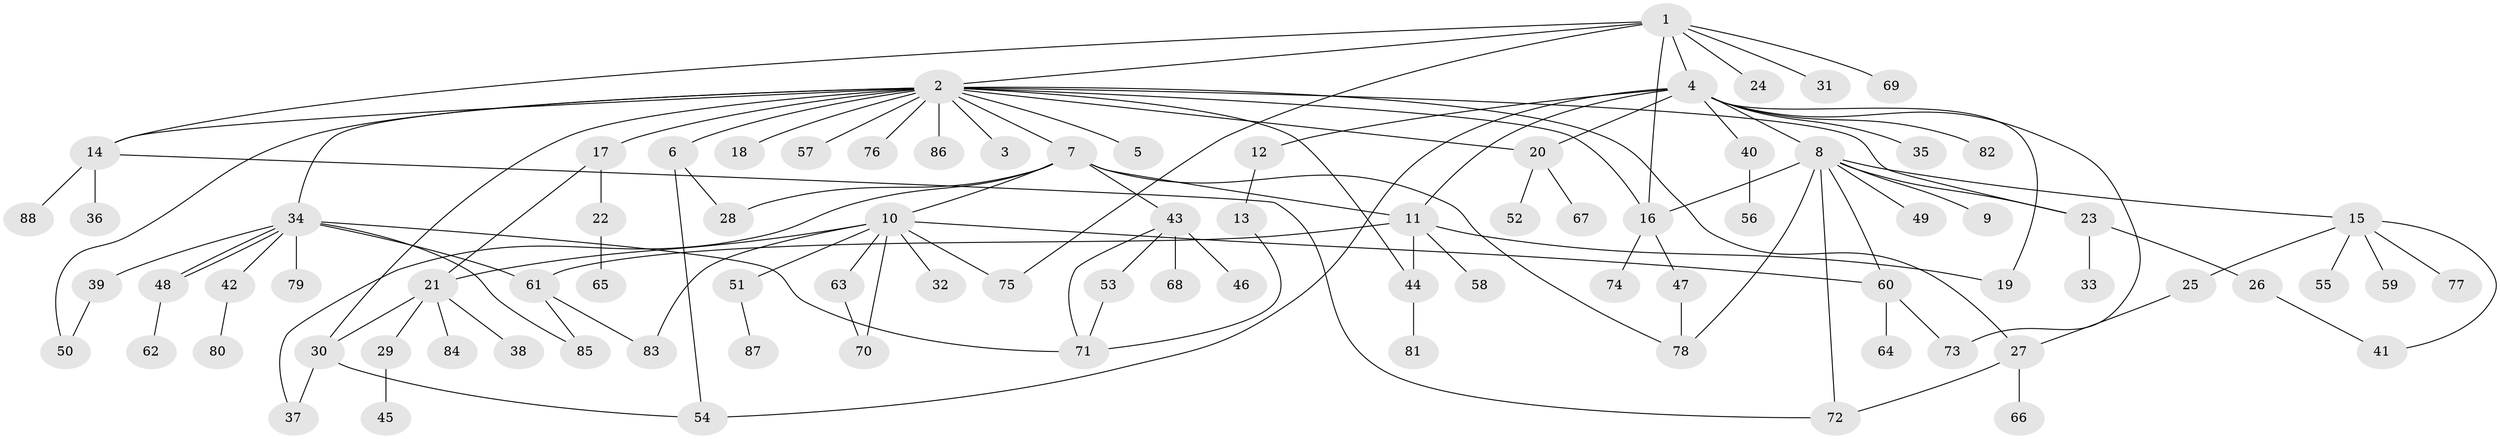 // Generated by graph-tools (version 1.1) at 2025/14/03/09/25 04:14:23]
// undirected, 88 vertices, 119 edges
graph export_dot {
graph [start="1"]
  node [color=gray90,style=filled];
  1;
  2;
  3;
  4;
  5;
  6;
  7;
  8;
  9;
  10;
  11;
  12;
  13;
  14;
  15;
  16;
  17;
  18;
  19;
  20;
  21;
  22;
  23;
  24;
  25;
  26;
  27;
  28;
  29;
  30;
  31;
  32;
  33;
  34;
  35;
  36;
  37;
  38;
  39;
  40;
  41;
  42;
  43;
  44;
  45;
  46;
  47;
  48;
  49;
  50;
  51;
  52;
  53;
  54;
  55;
  56;
  57;
  58;
  59;
  60;
  61;
  62;
  63;
  64;
  65;
  66;
  67;
  68;
  69;
  70;
  71;
  72;
  73;
  74;
  75;
  76;
  77;
  78;
  79;
  80;
  81;
  82;
  83;
  84;
  85;
  86;
  87;
  88;
  1 -- 2;
  1 -- 4;
  1 -- 14;
  1 -- 16;
  1 -- 24;
  1 -- 31;
  1 -- 69;
  1 -- 75;
  2 -- 3;
  2 -- 5;
  2 -- 6;
  2 -- 7;
  2 -- 14;
  2 -- 16;
  2 -- 17;
  2 -- 18;
  2 -- 20;
  2 -- 23;
  2 -- 27;
  2 -- 30;
  2 -- 34;
  2 -- 44;
  2 -- 50;
  2 -- 57;
  2 -- 76;
  2 -- 86;
  4 -- 8;
  4 -- 11;
  4 -- 12;
  4 -- 19;
  4 -- 20;
  4 -- 35;
  4 -- 40;
  4 -- 54;
  4 -- 73;
  4 -- 82;
  6 -- 28;
  6 -- 54;
  7 -- 10;
  7 -- 11;
  7 -- 28;
  7 -- 37;
  7 -- 43;
  7 -- 78;
  8 -- 9;
  8 -- 15;
  8 -- 16;
  8 -- 23;
  8 -- 49;
  8 -- 60;
  8 -- 72;
  8 -- 78;
  10 -- 21;
  10 -- 32;
  10 -- 51;
  10 -- 60;
  10 -- 63;
  10 -- 70;
  10 -- 75;
  10 -- 83;
  11 -- 19;
  11 -- 44;
  11 -- 58;
  11 -- 61;
  12 -- 13;
  13 -- 71;
  14 -- 36;
  14 -- 72;
  14 -- 88;
  15 -- 25;
  15 -- 41;
  15 -- 55;
  15 -- 59;
  15 -- 77;
  16 -- 47;
  16 -- 74;
  17 -- 21;
  17 -- 22;
  20 -- 52;
  20 -- 67;
  21 -- 29;
  21 -- 30;
  21 -- 38;
  21 -- 84;
  22 -- 65;
  23 -- 26;
  23 -- 33;
  25 -- 27;
  26 -- 41;
  27 -- 66;
  27 -- 72;
  29 -- 45;
  30 -- 37;
  30 -- 54;
  34 -- 39;
  34 -- 42;
  34 -- 48;
  34 -- 48;
  34 -- 61;
  34 -- 71;
  34 -- 79;
  34 -- 85;
  39 -- 50;
  40 -- 56;
  42 -- 80;
  43 -- 46;
  43 -- 53;
  43 -- 68;
  43 -- 71;
  44 -- 81;
  47 -- 78;
  48 -- 62;
  51 -- 87;
  53 -- 71;
  60 -- 64;
  60 -- 73;
  61 -- 83;
  61 -- 85;
  63 -- 70;
}

